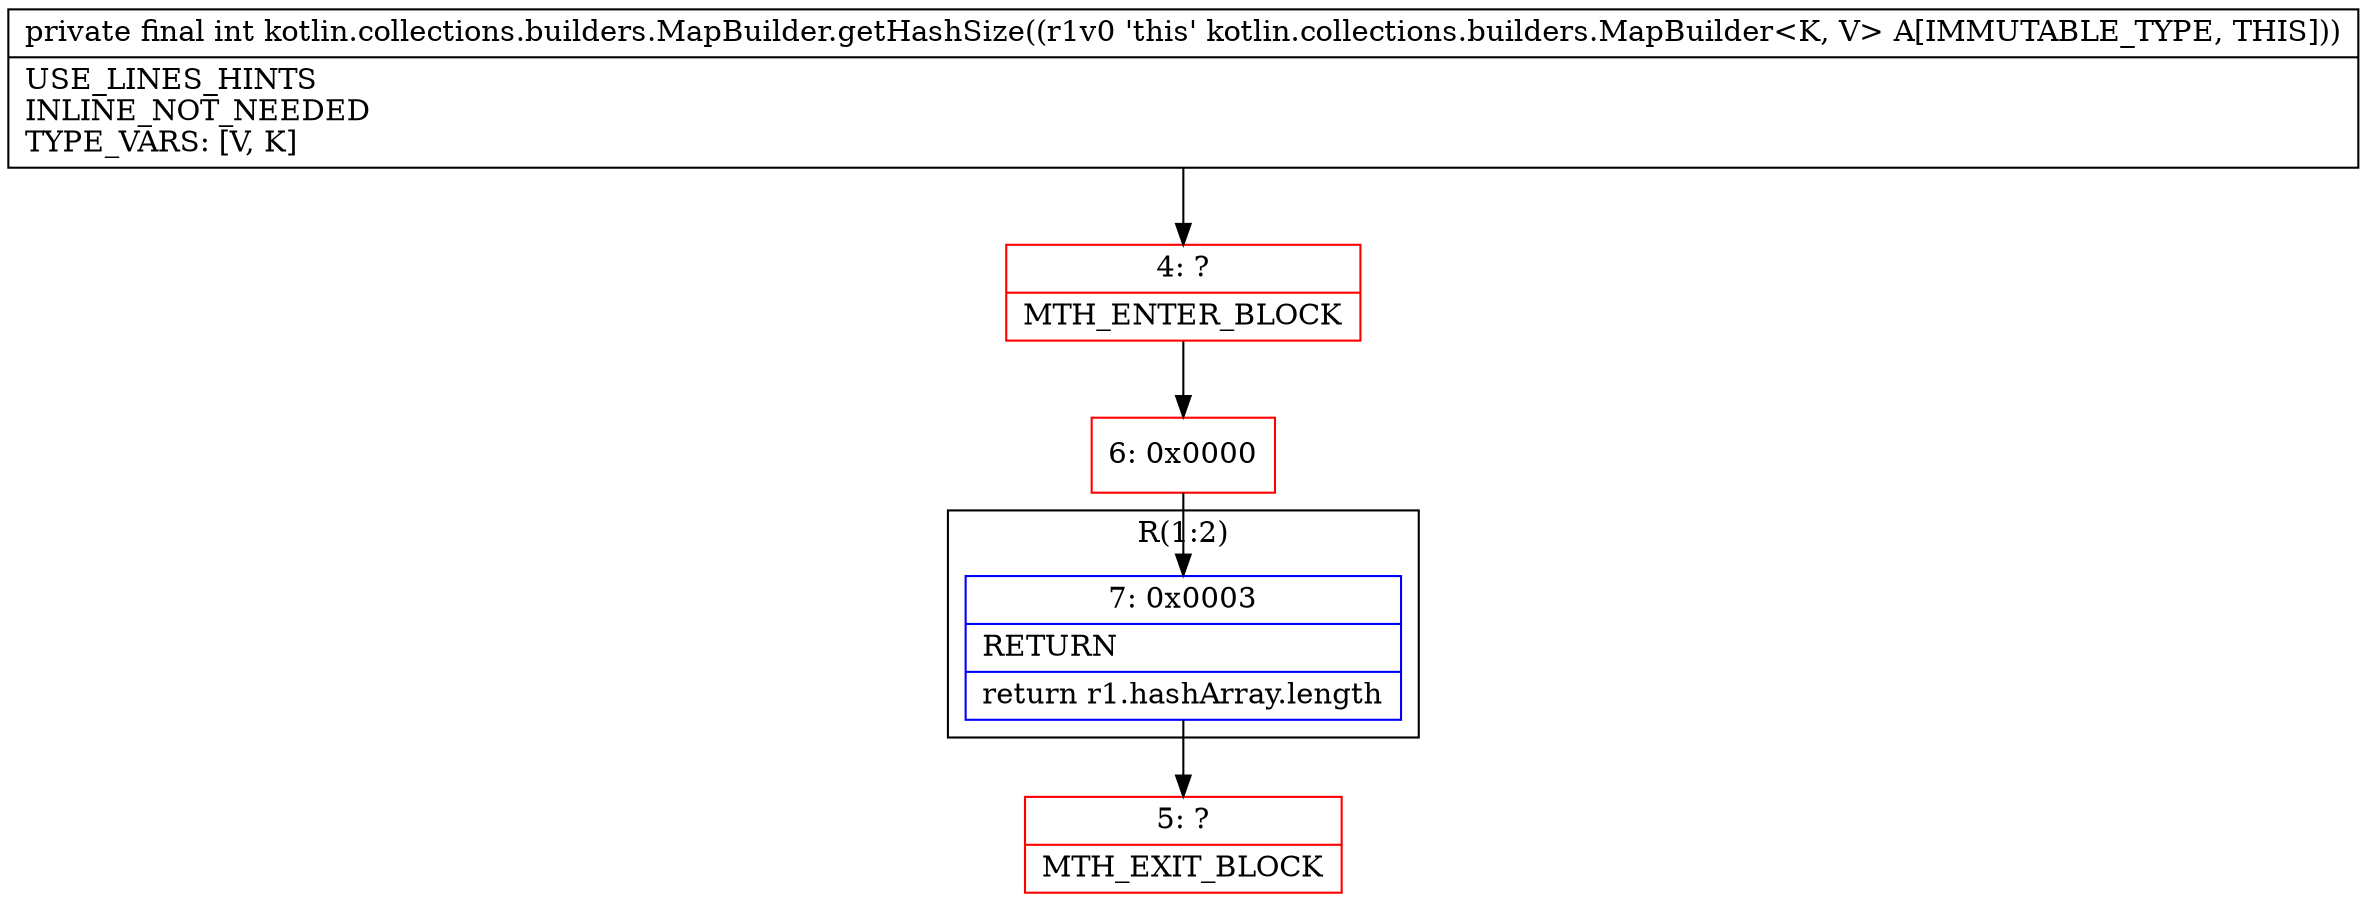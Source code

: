 digraph "CFG forkotlin.collections.builders.MapBuilder.getHashSize()I" {
subgraph cluster_Region_1469372707 {
label = "R(1:2)";
node [shape=record,color=blue];
Node_7 [shape=record,label="{7\:\ 0x0003|RETURN\l|return r1.hashArray.length\l}"];
}
Node_4 [shape=record,color=red,label="{4\:\ ?|MTH_ENTER_BLOCK\l}"];
Node_6 [shape=record,color=red,label="{6\:\ 0x0000}"];
Node_5 [shape=record,color=red,label="{5\:\ ?|MTH_EXIT_BLOCK\l}"];
MethodNode[shape=record,label="{private final int kotlin.collections.builders.MapBuilder.getHashSize((r1v0 'this' kotlin.collections.builders.MapBuilder\<K, V\> A[IMMUTABLE_TYPE, THIS]))  | USE_LINES_HINTS\lINLINE_NOT_NEEDED\lTYPE_VARS: [V, K]\l}"];
MethodNode -> Node_4;Node_7 -> Node_5;
Node_4 -> Node_6;
Node_6 -> Node_7;
}

